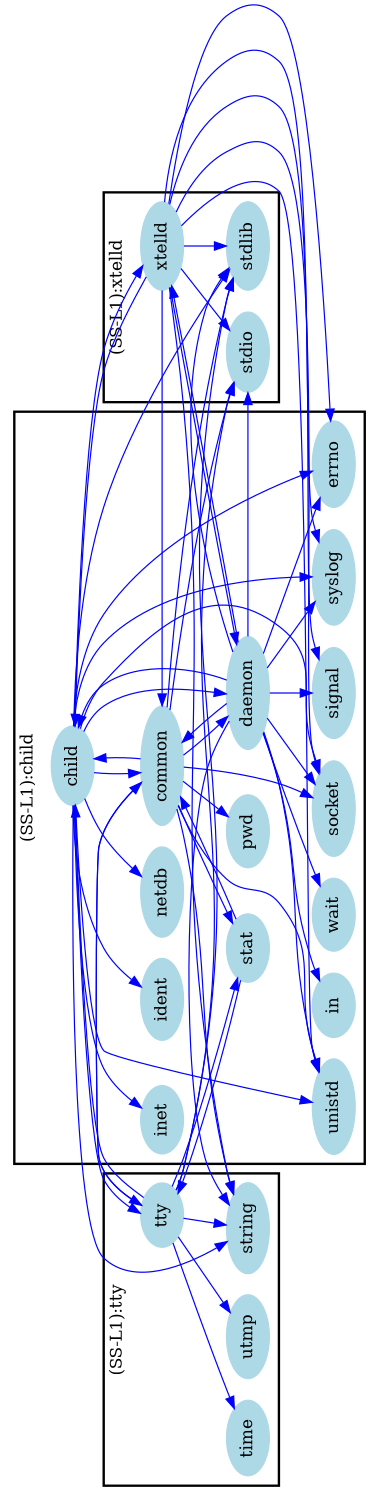/* ------------------------------------------------------------ */
/* created with bunch v3 */
/* Objective Function value = 1.062937062937063*/
/* ------------------------------------------------------------ */

digraph G {
size= "10,10";
rotate = 90;
subgraph cluster0 {
label = "(SS-L1):tty";
color = black;
style = bold;

"time"[label="time",shape=ellipse,color=lightblue,fontcolor=black,style=filled];
"utmp"[label="utmp",shape=ellipse,color=lightblue,fontcolor=black,style=filled];
"tty"[label="tty",shape=ellipse,color=lightblue,fontcolor=black,style=filled];
"string"[label="string",shape=ellipse,color=lightblue,fontcolor=black,style=filled];
}
subgraph cluster1 {
label = "(SS-L1):child";
color = black;
style = bold;

"inet"[label="inet",shape=ellipse,color=lightblue,fontcolor=black,style=filled];
"pwd"[label="pwd",shape=ellipse,color=lightblue,fontcolor=black,style=filled];
"stat"[label="stat",shape=ellipse,color=lightblue,fontcolor=black,style=filled];
"child"[label="child",shape=ellipse,color=lightblue,fontcolor=black,style=filled];
"common"[label="common",shape=ellipse,color=lightblue,fontcolor=black,style=filled];
"ident"[label="ident",shape=ellipse,color=lightblue,fontcolor=black,style=filled];
"netdb"[label="netdb",shape=ellipse,color=lightblue,fontcolor=black,style=filled];
"errno"[label="errno",shape=ellipse,color=lightblue,fontcolor=black,style=filled];
"unistd"[label="unistd",shape=ellipse,color=lightblue,fontcolor=black,style=filled];
"in"[label="in",shape=ellipse,color=lightblue,fontcolor=black,style=filled];
"daemon"[label="daemon",shape=ellipse,color=lightblue,fontcolor=black,style=filled];
"signal"[label="signal",shape=ellipse,color=lightblue,fontcolor=black,style=filled];
"wait"[label="wait",shape=ellipse,color=lightblue,fontcolor=black,style=filled];
"syslog"[label="syslog",shape=ellipse,color=lightblue,fontcolor=black,style=filled];
"socket"[label="socket",shape=ellipse,color=lightblue,fontcolor=black,style=filled];
}
subgraph cluster2 {
label = "(SS-L1):xtelld";
color = black;
style = bold;

"stdlib"[label="stdlib",shape=ellipse,color=lightblue,fontcolor=black,style=filled];
"stdio"[label="stdio",shape=ellipse,color=lightblue,fontcolor=black,style=filled];
"xtelld"[label="xtelld",shape=ellipse,color=lightblue,fontcolor=black,style=filled];
}
"tty" -> "string" [color=blue,font=6];
"tty" -> "stat" [color=blue,font=6];
"tty" -> "utmp" [color=blue,font=6];
"tty" -> "common" [color=blue,font=6];
"tty" -> "stdlib" [color=blue,font=6];
"tty" -> "stdio" [color=blue,font=6];
"tty" -> "time" [color=blue,font=6];
"tty" -> "child" [color=blue,font=6];
"child" -> "syslog" [color=blue,font=6];
"child" -> "errno" [color=blue,font=6];
"child" -> "unistd" [color=blue,font=6];
"child" -> "daemon" [color=blue,font=6];
"child" -> "netdb" [color=blue,font=6];
"child" -> "inet" [color=blue,font=6];
"child" -> "ident" [color=blue,font=6];
"child" -> "string" [color=blue,font=6];
"child" -> "common" [color=blue,font=6];
"child" -> "tty" [color=blue,font=6];
"child" -> "stdlib" [color=blue,font=6];
"child" -> "socket" [color=blue,font=6];
"child" -> "xtelld" [color=blue,font=6];
"common" -> "stdio" [color=blue,font=6];
"common" -> "child" [color=blue,font=6];
"common" -> "unistd" [color=blue,font=6];
"common" -> "daemon" [color=blue,font=6];
"common" -> "stat" [color=blue,font=6];
"common" -> "string" [color=blue,font=6];
"common" -> "tty" [color=blue,font=6];
"common" -> "pwd" [color=blue,font=6];
"common" -> "stdlib" [color=blue,font=6];
"common" -> "socket" [color=blue,font=6];
"xtelld" -> "syslog" [color=blue,font=6];
"xtelld" -> "stdio" [color=blue,font=6];
"xtelld" -> "child" [color=blue,font=6];
"xtelld" -> "errno" [color=blue,font=6];
"xtelld" -> "daemon" [color=blue,font=6];
"xtelld" -> "unistd" [color=blue,font=6];
"xtelld" -> "string" [color=blue,font=6];
"xtelld" -> "common" [color=blue,font=6];
"xtelld" -> "signal" [color=blue,font=6];
"xtelld" -> "stdlib" [color=blue,font=6];
"xtelld" -> "socket" [color=blue,font=6];
"stat" -> "common" [color=blue,font=6];
"stat" -> "tty" [color=blue,font=6];
"daemon" -> "syslog" [color=blue,font=6];
"daemon" -> "stdio" [color=blue,font=6];
"daemon" -> "child" [color=blue,font=6];
"daemon" -> "errno" [color=blue,font=6];
"daemon" -> "unistd" [color=blue,font=6];
"daemon" -> "wait" [color=blue,font=6];
"daemon" -> "string" [color=blue,font=6];
"daemon" -> "common" [color=blue,font=6];
"daemon" -> "in" [color=blue,font=6];
"daemon" -> "signal" [color=blue,font=6];
"daemon" -> "stdlib" [color=blue,font=6];
"daemon" -> "socket" [color=blue,font=6];
"daemon" -> "xtelld" [color=blue,font=6];
}
